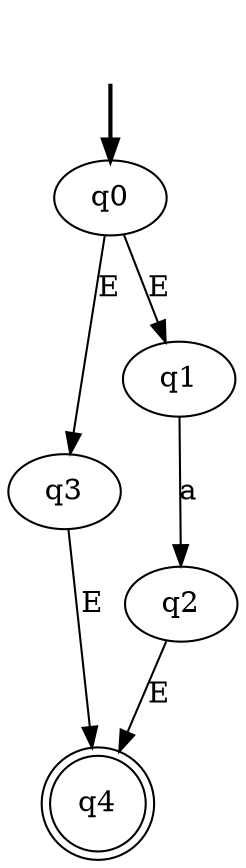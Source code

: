 digraph {
	fake0 [style=invisible]
	q4 [shape=doublecircle]
	q0 [root=true]
	q3
	q1
	q2
	fake0 -> q0 [style=bold]
	q1 -> q2 [label=a]
	q0 -> q3 [label=E]
	q0 -> q1 [label=E]
	q2 -> q4 [label=E]
	q3 -> q4 [label=E]
}
